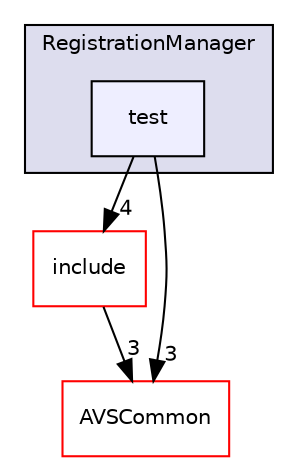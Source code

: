 digraph "/avs-cpp-sdk-tools/cm/autoCM_publicRepo/avs-device-sdk/RegistrationManager/test" {
  compound=true
  node [ fontsize="10", fontname="Helvetica"];
  edge [ labelfontsize="10", labelfontname="Helvetica"];
  subgraph clusterdir_b14333b5607b47fe7356eaa790107bd3 {
    graph [ bgcolor="#ddddee", pencolor="black", label="RegistrationManager" fontname="Helvetica", fontsize="10", URL="dir_b14333b5607b47fe7356eaa790107bd3.html"]
  dir_1c1ee87c3a47b05638682f27d3db631d [shape=box, label="test", style="filled", fillcolor="#eeeeff", pencolor="black", URL="dir_1c1ee87c3a47b05638682f27d3db631d.html"];
  }
  dir_82c30e042dc7afd8546dd92e314e84ca [shape=box label="include" fillcolor="white" style="filled" color="red" URL="dir_82c30e042dc7afd8546dd92e314e84ca.html"];
  dir_13e65effb2bde530b17b3d5eefcd0266 [shape=box label="AVSCommon" fillcolor="white" style="filled" color="red" URL="dir_13e65effb2bde530b17b3d5eefcd0266.html"];
  dir_82c30e042dc7afd8546dd92e314e84ca->dir_13e65effb2bde530b17b3d5eefcd0266 [headlabel="3", labeldistance=1.5 headhref="dir_000246_000009.html"];
  dir_1c1ee87c3a47b05638682f27d3db631d->dir_82c30e042dc7afd8546dd92e314e84ca [headlabel="4", labeldistance=1.5 headhref="dir_000249_000246.html"];
  dir_1c1ee87c3a47b05638682f27d3db631d->dir_13e65effb2bde530b17b3d5eefcd0266 [headlabel="3", labeldistance=1.5 headhref="dir_000249_000009.html"];
}
